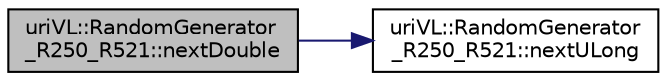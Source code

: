 digraph "uriVL::RandomGenerator_R250_R521::nextDouble"
{
  edge [fontname="Helvetica",fontsize="10",labelfontname="Helvetica",labelfontsize="10"];
  node [fontname="Helvetica",fontsize="10",shape=record];
  rankdir="LR";
  Node1 [label="uriVL::RandomGenerator\l_R250_R521::nextDouble",height=0.2,width=0.4,color="black", fillcolor="grey75", style="filled", fontcolor="black"];
  Node1 -> Node2 [color="midnightblue",fontsize="10",style="solid",fontname="Helvetica"];
  Node2 [label="uriVL::RandomGenerator\l_R250_R521::nextULong",height=0.2,width=0.4,color="black", fillcolor="white", style="filled",URL="$classuriVL_1_1RandomGenerator__R250__R521.html#a13df64332b76ab496cce48794ce251d0",tooltip="Returns a new uniformly-distributed unsigned long pseudo-random number in the full range of the data ..."];
}
